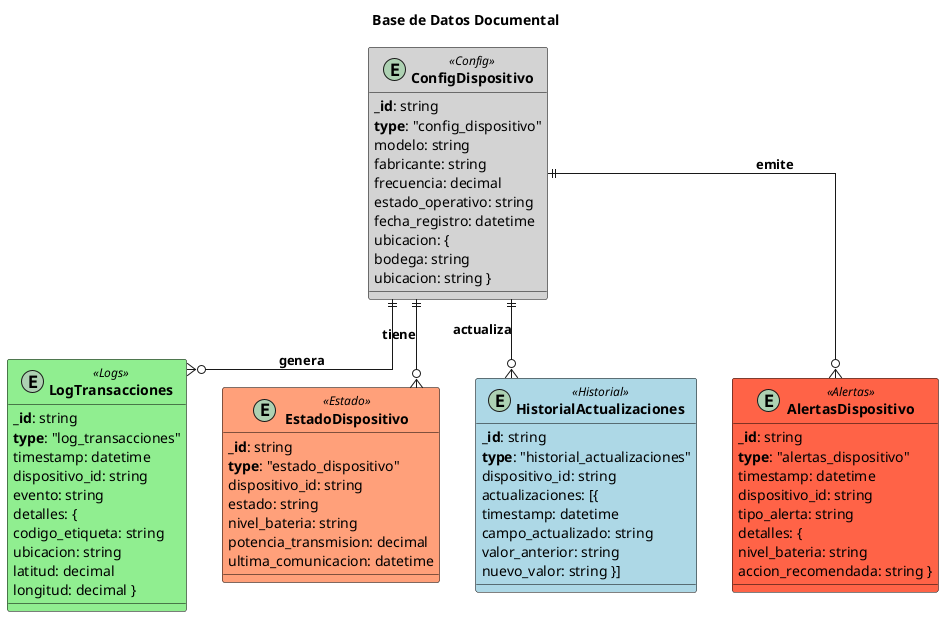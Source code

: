 @startuml ER_Documental
title Base de Datos Documental

skinparam defaultTextAlignment center
skinparam linetype ortho

' Colores personalizados para las entidades
skinparam class {
    BackgroundColor<<Config>> #D3D3D3
    BackgroundColor<<Logs>> #90EE90
    BackgroundColor<<Estado>> #FFA07A
    BackgroundColor<<Historial>> #ADD8E6
    BackgroundColor<<Alertas>> #FF6347
    BorderColor Black
}

entity "**ConfigDispositivo**" as config_dispositivo <<Config>> {
  **_id**: string 
  **type**: "config_dispositivo"
  modelo: string
  fabricante: string
  frecuencia: decimal
  estado_operativo: string
  fecha_registro: datetime
  ubicacion: {
    bodega: string
    ubicacion: string }
}

entity "**LogTransacciones**" as log_transacciones <<Logs>> {
  **_id**: string 
  **type**: "log_transacciones"
  timestamp: datetime
  dispositivo_id: string
  evento: string
  detalles: {
    codigo_etiqueta: string
    ubicacion: string
    latitud: decimal
    longitud: decimal }
}

entity "**EstadoDispositivo**" as estado_dispositivo <<Estado>> {
  **_id**: string
  **type**: "estado_dispositivo"
  dispositivo_id: string 
  estado: string
  nivel_bateria: string
  potencia_transmision: decimal
  ultima_comunicacion: datetime
}

entity "**HistorialActualizaciones**" as historial_actualizaciones <<Historial>> {
  **_id**: string 
  **type**: "historial_actualizaciones"
  dispositivo_id: string
  actualizaciones: [{
      timestamp: datetime
      campo_actualizado: string
      valor_anterior: string
      nuevo_valor: string }]
}

entity "**AlertasDispositivo**" as alertas_dispositivo <<Alertas>> {
  **_id**: string 
  **type**: "alertas_dispositivo"
  timestamp: datetime
  dispositivo_id: string 
  tipo_alerta: string
  detalles: {
    nivel_bateria: string
    accion_recomendada: string }
}

config_dispositivo ||--o{ log_transacciones : "**genera**"
config_dispositivo ||--o{ estado_dispositivo : "**tiene**"
config_dispositivo ||--o{ historial_actualizaciones : "**actualiza**"
config_dispositivo ||--o{ alertas_dispositivo : "**emite**"
@enduml